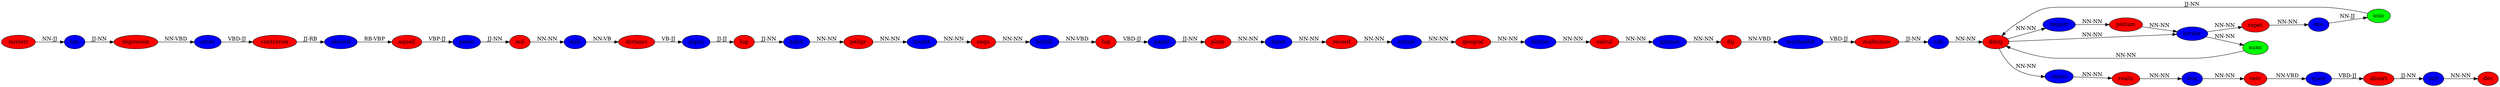 digraph G {
	rankdir=LR
	misteri [fillcolor=Red style=filled]
	tan [fillcolor=Blue style=filled]
	impresion [fillcolor=Red style=filled]
	atrev [fillcolor=Blue style=filled]
	contraven [fillcolor=Red style=filled]
	absurd [fillcolor=Blue style=filled]
	aquell [fillcolor=Red style=filled]
	parec [fillcolor=Blue style=filled]
	mil [fillcolor=Red style=filled]
	mill [fillcolor=Blue style=filled]
	distanci [fillcolor=Red style=filled]
	algun [fillcolor=Blue style=filled]
	lug [fillcolor=Red style=filled]
	habit [fillcolor=Blue style=filled]
	peligr [fillcolor=Red style=filled]
	muert [fillcolor=Blue style=filled]
	saqu [fillcolor=Red style=filled]
	bolsill [fillcolor=Blue style=filled]
	hoj [fillcolor=Red style=filled]
	papel [fillcolor=Blue style=filled]
	plum [fillcolor=Red style=filled]
	fuent [fillcolor=Blue style=filled]
	record [fillcolor=Red style=filled]
	estudi [fillcolor=Blue style=filled]
	geograf [fillcolor=Red style=filled]
	histori [fillcolor=Blue style=filled]
	calcul [fillcolor=Red style=filled]
	gramat [fillcolor=Blue style=filled]
	dij [fillcolor=Red style=filled]
	muchachit [fillcolor=Blue style=filled]
	malhumor [fillcolor=Red style=filled]
	sab [fillcolor=Blue style=filled]
	dibuj [fillcolor=Red style=filled]
	import [fillcolor=Blue style=filled]
	pintam [fillcolor=Red style=filled]
	corder [fillcolor=Blue style=filled]
	nunc [fillcolor=Green style=filled]
	repet [fillcolor=Red style=filled]
	dos [fillcolor=Blue style=filled]
	unic [fillcolor=Green style=filled]
	capaz [fillcolor=Blue style=filled]
	realiz [fillcolor=Red style=filled]
	boa [fillcolor=Blue style=filled]
	cerr [fillcolor=Red style=filled]
	qued [fillcolor=Blue style=filled]
	absort [fillcolor=Red style=filled]
	oirl [fillcolor=Blue style=filled]
	dec [fillcolor=Red style=filled]
	misteri -> tan [label="NN-JJ"]
	tan -> impresion [label="JJ-NN"]
	impresion -> atrev [label="NN-VBD"]
	atrev -> contraven [label="VBD-JJ"]
	contraven -> absurd [label="JJ-RB"]
	absurd -> aquell [label="RB-VBP"]
	aquell -> parec [label="VBP-JJ"]
	parec -> mil [label="JJ-NN"]
	mil -> mill [label="NN-NN"]
	mill -> distanci [label="NN-VB"]
	distanci -> algun [label="VB-JJ"]
	algun -> lug [label="JJ-JJ"]
	lug -> habit [label="JJ-NN"]
	habit -> peligr [label="NN-NN"]
	peligr -> muert [label="NN-NN"]
	muert -> saqu [label="NN-NN"]
	saqu -> bolsill [label="NN-NN"]
	bolsill -> hoj [label="NN-VBD"]
	hoj -> papel [label="VBD-JJ"]
	papel -> plum [label="JJ-NN"]
	plum -> fuent [label="NN-NN"]
	fuent -> record [label="NN-NN"]
	record -> estudi [label="NN-NN"]
	estudi -> geograf [label="NN-NN"]
	geograf -> histori [label="NN-NN"]
	histori -> calcul [label="NN-NN"]
	calcul -> gramat [label="NN-NN"]
	gramat -> dij [label="NN-NN"]
	dij -> muchachit [label="NN-VBD"]
	muchachit -> malhumor [label="VBD-JJ"]
	malhumor -> sab [label="JJ-NN"]
	sab -> dibuj [label="NN-NN"]
	dibuj -> import [label="NN-NN"]
	import -> pintam [label="NN-NN"]
	pintam -> corder [label="NN-NN"]
	corder -> nunc [label="NN-NN"]
	nunc -> dibuj [label="NN-NN"]
	dibuj -> corder [label="NN-NN"]
	corder -> repet [label="NN-NN"]
	repet -> dos [label="NN-NN"]
	dos -> unic [label="NN-JJ"]
	unic -> dibuj [label="JJ-NN"]
	dibuj -> capaz [label="NN-NN"]
	capaz -> realiz [label="NN-NN"]
	realiz -> boa [label="NN-NN"]
	boa -> cerr [label="NN-NN"]
	cerr -> qued [label="NN-VBD"]
	qued -> absort [label="VBD-JJ"]
	absort -> oirl [label="JJ-NN"]
	oirl -> dec [label="NN-NN"]
}
